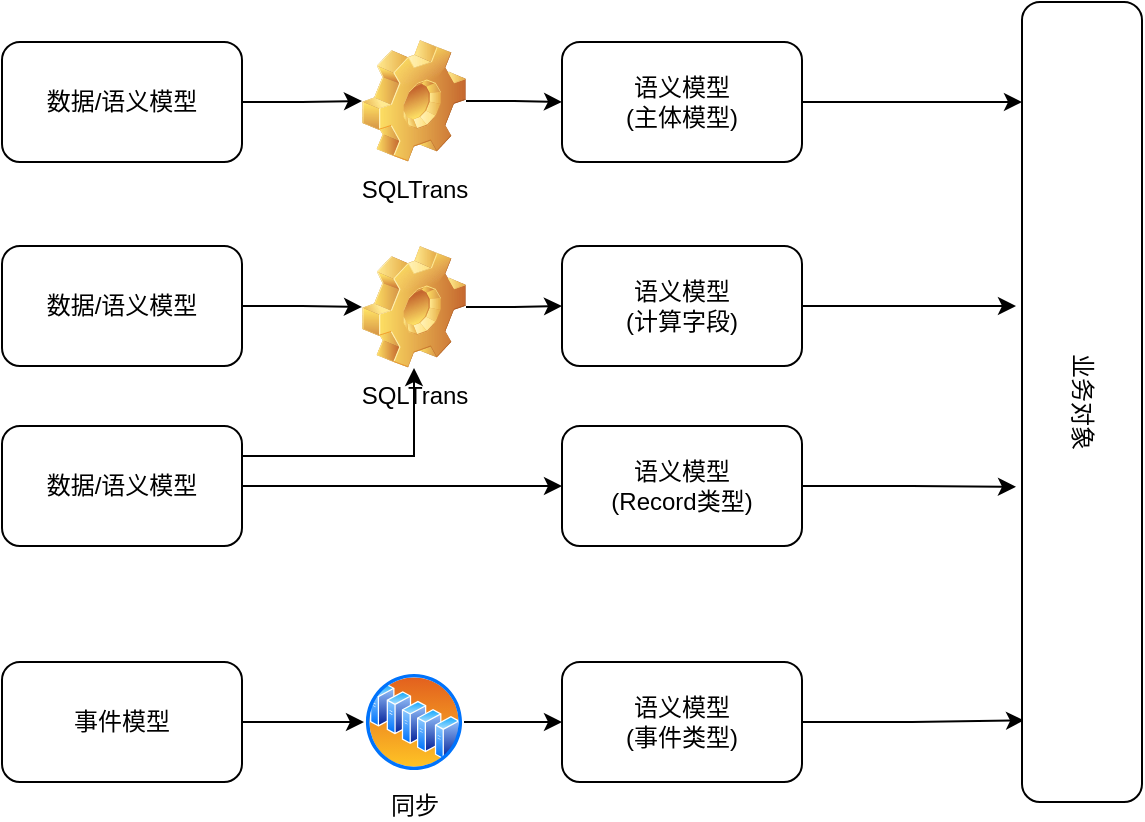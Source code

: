 <mxfile version="20.2.8" type="github">
  <diagram id="C5RBs43oDa-KdzZeNtuy" name="Page-1">
    <mxGraphModel dx="1137" dy="675" grid="1" gridSize="10" guides="1" tooltips="1" connect="1" arrows="1" fold="1" page="1" pageScale="1" pageWidth="827" pageHeight="1169" math="0" shadow="0">
      <root>
        <mxCell id="WIyWlLk6GJQsqaUBKTNV-0" />
        <mxCell id="WIyWlLk6GJQsqaUBKTNV-1" parent="WIyWlLk6GJQsqaUBKTNV-0" />
        <mxCell id="zjRNm9E4jq13y90J1vWg-21" style="edgeStyle=orthogonalEdgeStyle;rounded=0;orthogonalLoop=1;jettySize=auto;html=1;exitX=1;exitY=0.5;exitDx=0;exitDy=0;entryX=0;entryY=0.5;entryDx=0;entryDy=0;" edge="1" parent="WIyWlLk6GJQsqaUBKTNV-1" source="zjRNm9E4jq13y90J1vWg-6" target="zjRNm9E4jq13y90J1vWg-10">
          <mxGeometry relative="1" as="geometry" />
        </mxCell>
        <mxCell id="zjRNm9E4jq13y90J1vWg-6" value="数据/语义模型" style="rounded=1;whiteSpace=wrap;html=1;" vertex="1" parent="WIyWlLk6GJQsqaUBKTNV-1">
          <mxGeometry x="120" y="282" width="120" height="60" as="geometry" />
        </mxCell>
        <mxCell id="zjRNm9E4jq13y90J1vWg-22" style="edgeStyle=orthogonalEdgeStyle;rounded=0;orthogonalLoop=1;jettySize=auto;html=1;exitX=1;exitY=0.25;exitDx=0;exitDy=0;" edge="1" parent="WIyWlLk6GJQsqaUBKTNV-1" source="zjRNm9E4jq13y90J1vWg-7" target="zjRNm9E4jq13y90J1vWg-10">
          <mxGeometry relative="1" as="geometry" />
        </mxCell>
        <mxCell id="zjRNm9E4jq13y90J1vWg-52" style="edgeStyle=orthogonalEdgeStyle;rounded=0;orthogonalLoop=1;jettySize=auto;html=1;exitX=1;exitY=0.75;exitDx=0;exitDy=0;entryX=0;entryY=0.75;entryDx=0;entryDy=0;" edge="1" parent="WIyWlLk6GJQsqaUBKTNV-1">
          <mxGeometry relative="1" as="geometry">
            <mxPoint x="240" y="402" as="sourcePoint" />
            <mxPoint x="400" y="402" as="targetPoint" />
          </mxGeometry>
        </mxCell>
        <mxCell id="zjRNm9E4jq13y90J1vWg-7" value="数据/语义模型" style="rounded=1;whiteSpace=wrap;html=1;" vertex="1" parent="WIyWlLk6GJQsqaUBKTNV-1">
          <mxGeometry x="120" y="372" width="120" height="60" as="geometry" />
        </mxCell>
        <mxCell id="zjRNm9E4jq13y90J1vWg-19" style="edgeStyle=orthogonalEdgeStyle;rounded=0;orthogonalLoop=1;jettySize=auto;html=1;exitX=1;exitY=0.5;exitDx=0;exitDy=0;" edge="1" parent="WIyWlLk6GJQsqaUBKTNV-1" source="zjRNm9E4jq13y90J1vWg-9" target="zjRNm9E4jq13y90J1vWg-18">
          <mxGeometry relative="1" as="geometry" />
        </mxCell>
        <mxCell id="zjRNm9E4jq13y90J1vWg-9" value="数据/语义模型" style="rounded=1;whiteSpace=wrap;html=1;" vertex="1" parent="WIyWlLk6GJQsqaUBKTNV-1">
          <mxGeometry x="120" y="180" width="120" height="60" as="geometry" />
        </mxCell>
        <mxCell id="zjRNm9E4jq13y90J1vWg-23" style="edgeStyle=orthogonalEdgeStyle;rounded=0;orthogonalLoop=1;jettySize=auto;html=1;exitX=1;exitY=0.5;exitDx=0;exitDy=0;" edge="1" parent="WIyWlLk6GJQsqaUBKTNV-1" source="zjRNm9E4jq13y90J1vWg-10" target="zjRNm9E4jq13y90J1vWg-14">
          <mxGeometry relative="1" as="geometry" />
        </mxCell>
        <mxCell id="zjRNm9E4jq13y90J1vWg-10" value="SQLTrans" style="shape=image;html=1;verticalLabelPosition=bottom;verticalAlign=top;imageAspect=1;aspect=fixed;image=img/clipart/Gear_128x128.png" vertex="1" parent="WIyWlLk6GJQsqaUBKTNV-1">
          <mxGeometry x="300" y="282" width="52" height="61" as="geometry" />
        </mxCell>
        <mxCell id="zjRNm9E4jq13y90J1vWg-27" style="edgeStyle=orthogonalEdgeStyle;rounded=0;orthogonalLoop=1;jettySize=auto;html=1;exitX=1;exitY=0.5;exitDx=0;exitDy=0;entryX=0.425;entryY=1.05;entryDx=0;entryDy=0;entryPerimeter=0;" edge="1" parent="WIyWlLk6GJQsqaUBKTNV-1" source="zjRNm9E4jq13y90J1vWg-14">
          <mxGeometry relative="1" as="geometry">
            <mxPoint x="627" y="312" as="targetPoint" />
          </mxGeometry>
        </mxCell>
        <mxCell id="zjRNm9E4jq13y90J1vWg-14" value="语义模型&lt;br&gt;(计算字段)" style="rounded=1;whiteSpace=wrap;html=1;" vertex="1" parent="WIyWlLk6GJQsqaUBKTNV-1">
          <mxGeometry x="400" y="282" width="120" height="60" as="geometry" />
        </mxCell>
        <mxCell id="zjRNm9E4jq13y90J1vWg-26" style="edgeStyle=orthogonalEdgeStyle;rounded=0;orthogonalLoop=1;jettySize=auto;html=1;exitX=1;exitY=0.5;exitDx=0;exitDy=0;entryX=0.125;entryY=1;entryDx=0;entryDy=0;entryPerimeter=0;" edge="1" parent="WIyWlLk6GJQsqaUBKTNV-1" source="zjRNm9E4jq13y90J1vWg-15" target="zjRNm9E4jq13y90J1vWg-25">
          <mxGeometry relative="1" as="geometry">
            <mxPoint x="620" y="210" as="targetPoint" />
          </mxGeometry>
        </mxCell>
        <mxCell id="zjRNm9E4jq13y90J1vWg-15" value="语义模型&lt;br&gt;(主体模型)" style="rounded=1;whiteSpace=wrap;html=1;" vertex="1" parent="WIyWlLk6GJQsqaUBKTNV-1">
          <mxGeometry x="400" y="180" width="120" height="60" as="geometry" />
        </mxCell>
        <mxCell id="zjRNm9E4jq13y90J1vWg-20" style="edgeStyle=orthogonalEdgeStyle;rounded=0;orthogonalLoop=1;jettySize=auto;html=1;exitX=1;exitY=0.5;exitDx=0;exitDy=0;entryX=0;entryY=0.5;entryDx=0;entryDy=0;" edge="1" parent="WIyWlLk6GJQsqaUBKTNV-1" source="zjRNm9E4jq13y90J1vWg-18" target="zjRNm9E4jq13y90J1vWg-15">
          <mxGeometry relative="1" as="geometry" />
        </mxCell>
        <mxCell id="zjRNm9E4jq13y90J1vWg-18" value="SQLTrans" style="shape=image;html=1;verticalLabelPosition=bottom;verticalAlign=top;imageAspect=1;aspect=fixed;image=img/clipart/Gear_128x128.png" vertex="1" parent="WIyWlLk6GJQsqaUBKTNV-1">
          <mxGeometry x="300" y="179" width="52" height="61" as="geometry" />
        </mxCell>
        <mxCell id="zjRNm9E4jq13y90J1vWg-28" style="edgeStyle=orthogonalEdgeStyle;rounded=0;orthogonalLoop=1;jettySize=auto;html=1;exitX=1;exitY=0.5;exitDx=0;exitDy=0;entryX=0.898;entryY=0.983;entryDx=0;entryDy=0;entryPerimeter=0;" edge="1" parent="WIyWlLk6GJQsqaUBKTNV-1" source="zjRNm9E4jq13y90J1vWg-24" target="zjRNm9E4jq13y90J1vWg-25">
          <mxGeometry relative="1" as="geometry">
            <mxPoint x="620" y="440" as="targetPoint" />
          </mxGeometry>
        </mxCell>
        <mxCell id="zjRNm9E4jq13y90J1vWg-24" value="语义模型&lt;br&gt;(事件类型)" style="rounded=1;whiteSpace=wrap;html=1;" vertex="1" parent="WIyWlLk6GJQsqaUBKTNV-1">
          <mxGeometry x="400" y="490" width="120" height="60" as="geometry" />
        </mxCell>
        <mxCell id="zjRNm9E4jq13y90J1vWg-25" value="业务对象" style="rounded=1;whiteSpace=wrap;html=1;rotation=90;" vertex="1" parent="WIyWlLk6GJQsqaUBKTNV-1">
          <mxGeometry x="460" y="330" width="400" height="60" as="geometry" />
        </mxCell>
        <mxCell id="zjRNm9E4jq13y90J1vWg-49" style="edgeStyle=orthogonalEdgeStyle;rounded=0;orthogonalLoop=1;jettySize=auto;html=1;exitX=1;exitY=0.5;exitDx=0;exitDy=0;entryX=0;entryY=0.5;entryDx=0;entryDy=0;" edge="1" parent="WIyWlLk6GJQsqaUBKTNV-1" source="zjRNm9E4jq13y90J1vWg-29" target="zjRNm9E4jq13y90J1vWg-48">
          <mxGeometry relative="1" as="geometry" />
        </mxCell>
        <mxCell id="zjRNm9E4jq13y90J1vWg-29" value="事件模型" style="rounded=1;whiteSpace=wrap;html=1;" vertex="1" parent="WIyWlLk6GJQsqaUBKTNV-1">
          <mxGeometry x="120" y="490" width="120" height="60" as="geometry" />
        </mxCell>
        <mxCell id="zjRNm9E4jq13y90J1vWg-50" style="edgeStyle=orthogonalEdgeStyle;rounded=0;orthogonalLoop=1;jettySize=auto;html=1;exitX=1;exitY=0.5;exitDx=0;exitDy=0;entryX=0;entryY=0.5;entryDx=0;entryDy=0;" edge="1" parent="WIyWlLk6GJQsqaUBKTNV-1" source="zjRNm9E4jq13y90J1vWg-48" target="zjRNm9E4jq13y90J1vWg-24">
          <mxGeometry relative="1" as="geometry" />
        </mxCell>
        <mxCell id="zjRNm9E4jq13y90J1vWg-48" value="同步" style="aspect=fixed;perimeter=ellipsePerimeter;html=1;align=center;shadow=0;dashed=0;spacingTop=3;image;image=img/lib/active_directory/server_farm.svg;" vertex="1" parent="WIyWlLk6GJQsqaUBKTNV-1">
          <mxGeometry x="301" y="495" width="50" height="50" as="geometry" />
        </mxCell>
        <mxCell id="zjRNm9E4jq13y90J1vWg-53" style="edgeStyle=orthogonalEdgeStyle;rounded=0;orthogonalLoop=1;jettySize=auto;html=1;exitX=1;exitY=0.5;exitDx=0;exitDy=0;entryX=0.606;entryY=1.05;entryDx=0;entryDy=0;entryPerimeter=0;" edge="1" parent="WIyWlLk6GJQsqaUBKTNV-1" source="zjRNm9E4jq13y90J1vWg-51" target="zjRNm9E4jq13y90J1vWg-25">
          <mxGeometry relative="1" as="geometry" />
        </mxCell>
        <mxCell id="zjRNm9E4jq13y90J1vWg-51" value="语义模型&lt;br&gt;(Record类型)" style="rounded=1;whiteSpace=wrap;html=1;" vertex="1" parent="WIyWlLk6GJQsqaUBKTNV-1">
          <mxGeometry x="400" y="372" width="120" height="60" as="geometry" />
        </mxCell>
      </root>
    </mxGraphModel>
  </diagram>
</mxfile>
